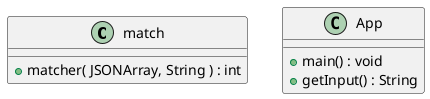 @startuml
'https://plantuml.com/class-diagram

class match {
+matcher( JSONArray, String ) : int
}
class App {
+main() : void
+getInput() : String
}

@enduml